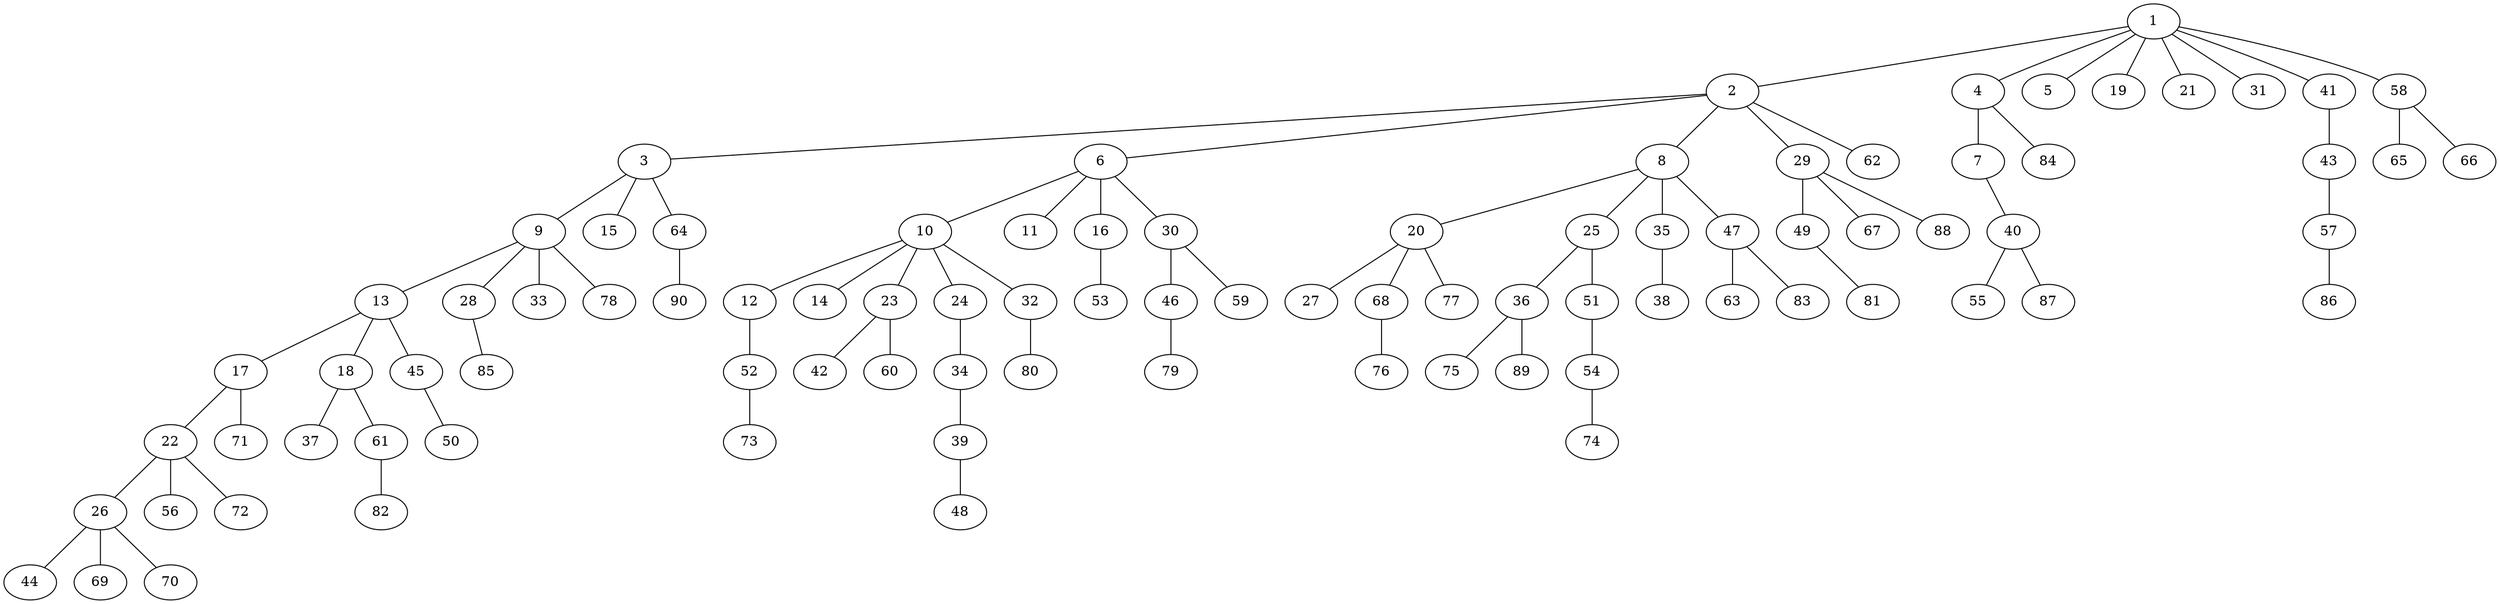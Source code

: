 graph graphname {1--2
1--4
1--5
1--19
1--21
1--31
1--41
1--58
2--3
2--6
2--8
2--29
2--62
3--9
3--15
3--64
4--7
4--84
6--10
6--11
6--16
6--30
7--40
8--20
8--25
8--35
8--47
9--13
9--28
9--33
9--78
10--12
10--14
10--23
10--24
10--32
12--52
13--17
13--18
13--45
16--53
17--22
17--71
18--37
18--61
20--27
20--68
20--77
22--26
22--56
22--72
23--42
23--60
24--34
25--36
25--51
26--44
26--69
26--70
28--85
29--49
29--67
29--88
30--46
30--59
32--80
34--39
35--38
36--75
36--89
39--48
40--55
40--87
41--43
43--57
45--50
46--79
47--63
47--83
49--81
51--54
52--73
54--74
57--86
58--65
58--66
61--82
64--90
68--76
}